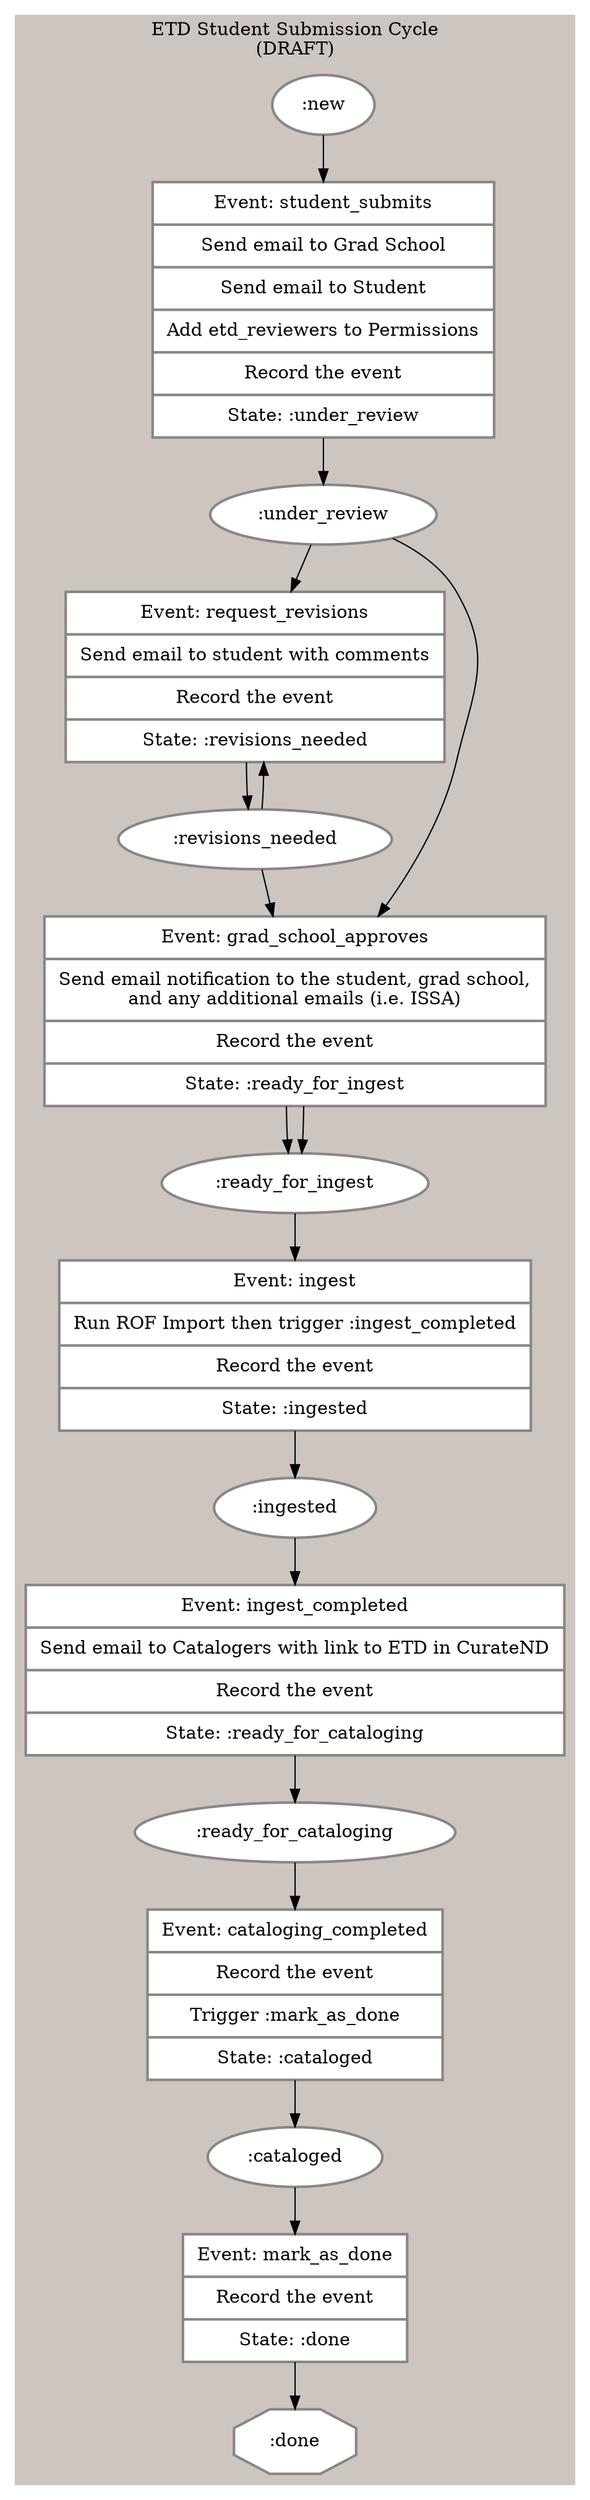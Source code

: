 digraph "G" {
    compound=true;
    node[color="grey15" shape=record penwidth=2 margin="0.15, 0.125"];

    subgraph cluster_0 {
        label="ETD Student Submission Cycle\n(DRAFT)"
        color="seashell3"
        style="filled"
        node[style=filled fillcolor=white color="seashell4"]

        new [shape="oval" label=":new"]
        under_review[shape="oval" label=":under_review"]
        revisions_needed[shape="oval" label=":revisions_needed"]
        ready_for_ingest[shape="oval" label=":ready_for_ingest"]
        ingested[shape="oval" label=":ingested"]
        ready_for_cataloging[shape="oval" label=":ready_for_cataloging"]
        cataloged[shape="oval" label=":cataloged"]
        done[shape="octagon" label=":done"]

        student_submits[shape="record" label="{ Event: student_submits | Send email to Grad School | Send email to Student | Add etd_reviewers to Permissions | Record the event | State: :under_review }"]
        request_revisions[shape="record" label="{ Event: request_revisions | Send email to student with comments | Record the event | State: :revisions_needed }"]
        grad_school_approves[shape="record" label="{ Event: grad_school_approves | Send email notification to the student, grad school,\nand any additional emails (i.e. ISSA) | Record the event | State: :ready_for_ingest }"]
        ingest[shape="record" label="{ Event: ingest | Run ROF Import then trigger :ingest_completed | Record the event | State: :ingested }"]
        ingest_completed[shape="record" label="{ Event: ingest_completed | Send email to Catalogers with link to ETD in CurateND | Record the event | State: :ready_for_cataloging }"]
        cataloging_completed[shape="record" label="{ Event: cataloging_completed | Record the event | Trigger :mark_as_done | State: :cataloged }"]
        mark_as_done[shape="record" label="{ Event: mark_as_done | Record the event | State: :done }"]

        new -> student_submits -> under_review
        under_review -> request_revisions -> revisions_needed
        revisions_needed -> request_revisions
        under_review -> grad_school_approves -> ready_for_ingest
        revisions_needed -> grad_school_approves -> ready_for_ingest
        ready_for_ingest -> ingest -> ingested
        ingested -> ingest_completed -> ready_for_cataloging
        ready_for_cataloging -> cataloging_completed -> cataloged
        cataloged -> mark_as_done -> done
    }

}
